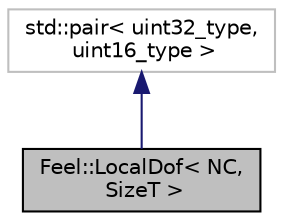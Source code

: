 digraph "Feel::LocalDof&lt; NC, SizeT &gt;"
{
 // LATEX_PDF_SIZE
  edge [fontname="Helvetica",fontsize="10",labelfontname="Helvetica",labelfontsize="10"];
  node [fontname="Helvetica",fontsize="10",shape=record];
  Node1 [label="Feel::LocalDof\< NC,\l SizeT \>",height=0.2,width=0.4,color="black", fillcolor="grey75", style="filled", fontcolor="black",tooltip=" "];
  Node2 -> Node1 [dir="back",color="midnightblue",fontsize="10",style="solid",fontname="Helvetica"];
  Node2 [label="std::pair\< uint32_type,\l uint16_type \>",height=0.2,width=0.4,color="grey75", fillcolor="white", style="filled",tooltip=" "];
}
